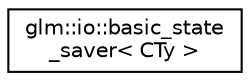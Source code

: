 digraph "Graphical Class Hierarchy"
{
  edge [fontname="Helvetica",fontsize="10",labelfontname="Helvetica",labelfontsize="10"];
  node [fontname="Helvetica",fontsize="10",shape=record];
  rankdir="LR";
  Node1 [label="glm::io::basic_state\l_saver\< CTy \>",height=0.2,width=0.4,color="black", fillcolor="white", style="filled",URL="$classglm_1_1io_1_1basic__state__saver.html"];
}
